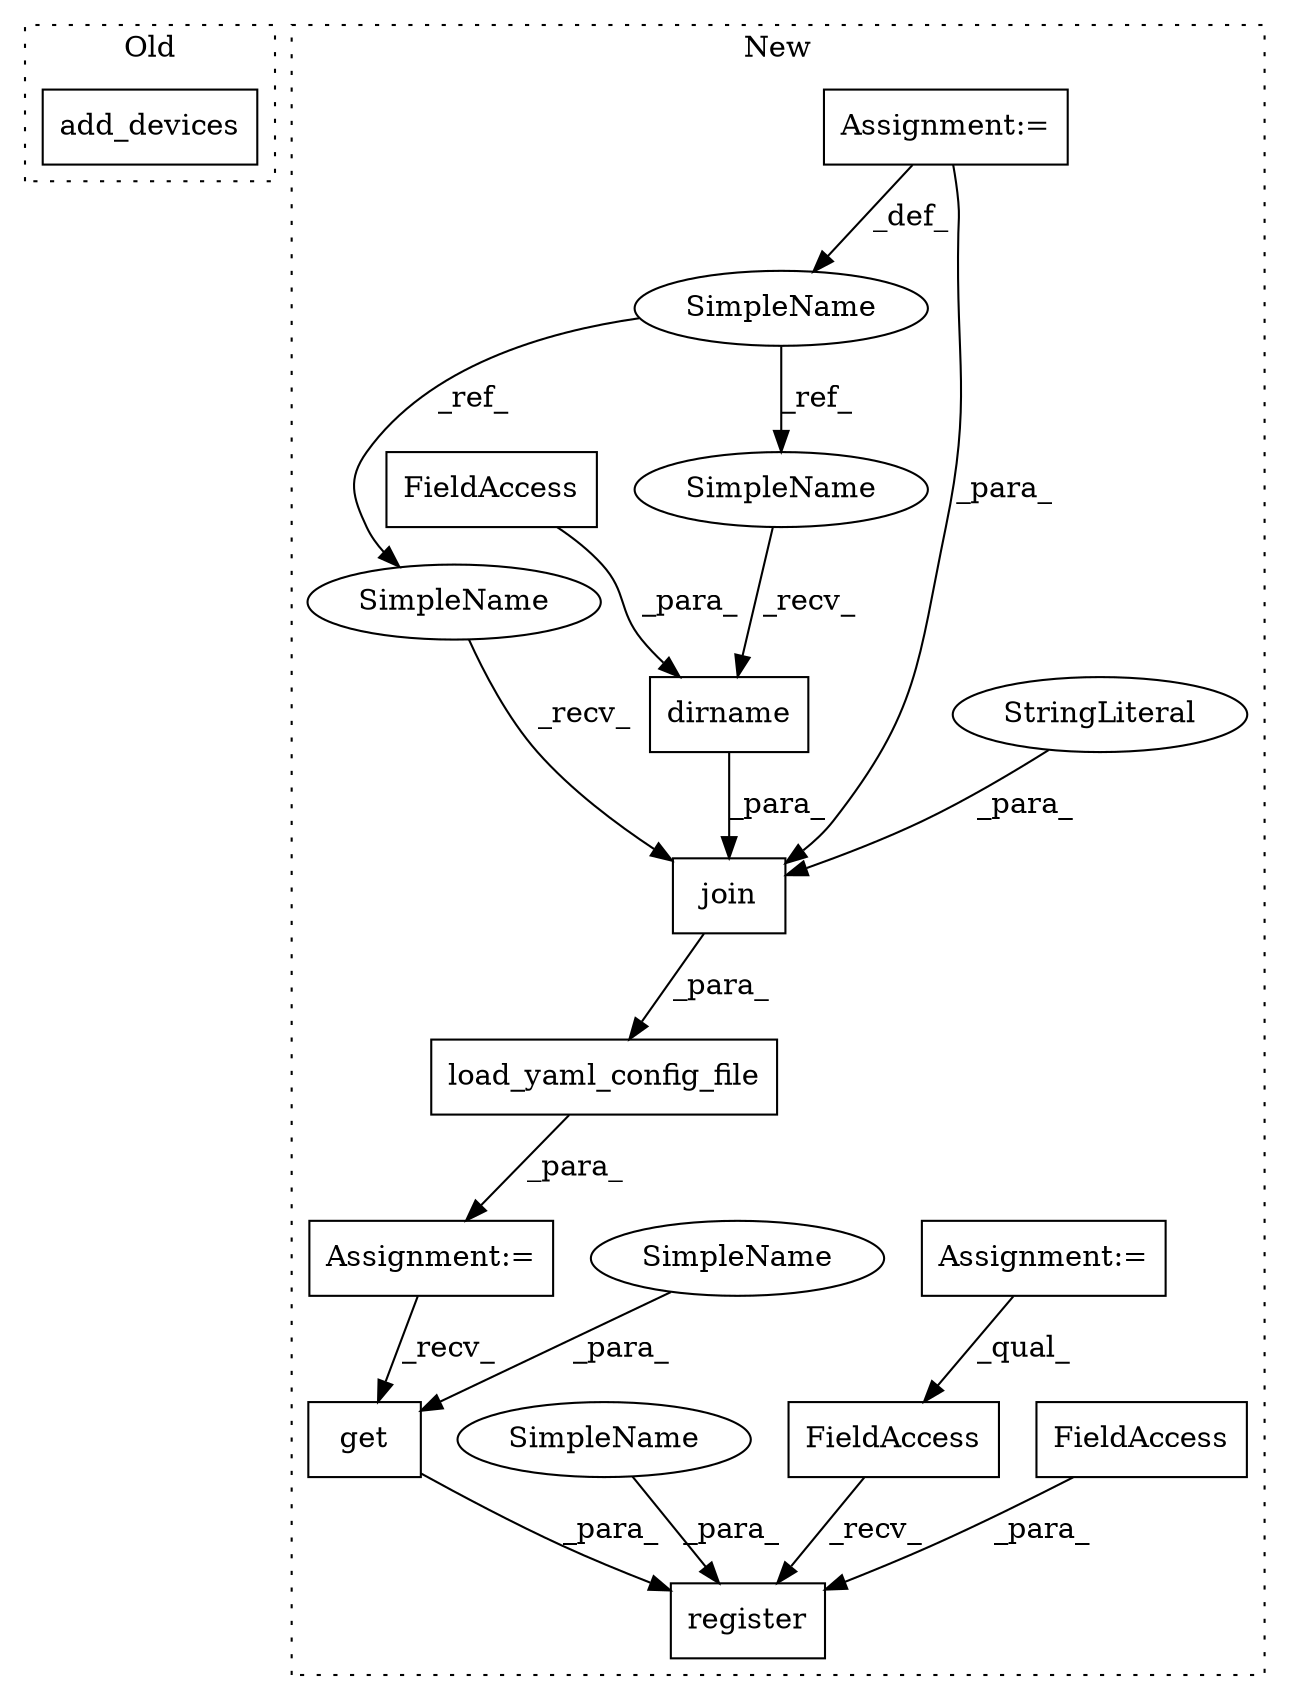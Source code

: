 digraph G {
subgraph cluster0 {
1 [label="add_devices" a="32" s="2459,2586" l="21,-3" shape="box"];
label = "Old";
style="dotted";
}
subgraph cluster1 {
2 [label="register" a="32" s="3813,3912" l="9,1" shape="box"];
3 [label="FieldAccess" a="22" s="3799" l="13" shape="box"];
4 [label="FieldAccess" a="22" s="3851" l="21" shape="box"];
5 [label="dirname" a="32" s="3758,3774" l="8,1" shape="box"];
6 [label="FieldAccess" a="22" s="3766" l="8" shape="box"];
7 [label="get" a="32" s="3886,3911" l="4,1" shape="box"];
8 [label="SimpleName" a="42" s="1902" l="4" shape="ellipse"];
9 [label="join" a="32" s="3748,3791" l="5,1" shape="box"];
10 [label="Assignment:=" a="7" s="1844" l="4" shape="box"];
11 [label="StringLiteral" a="45" s="3776" l="15" shape="ellipse"];
12 [label="Assignment:=" a="7" s="3720" l="1" shape="box"];
13 [label="Assignment:=" a="7" s="1902" l="4" shape="box"];
14 [label="load_yaml_config_file" a="32" s="3721,3792" l="22,1" shape="box"];
15 [label="SimpleName" a="42" s="3743" l="4" shape="ellipse"];
16 [label="SimpleName" a="42" s="3753" l="4" shape="ellipse"];
17 [label="SimpleName" a="42" s="3829" l="21" shape="ellipse"];
18 [label="SimpleName" a="42" s="3890" l="21" shape="ellipse"];
label = "New";
style="dotted";
}
3 -> 2 [label="_recv_"];
4 -> 2 [label="_para_"];
5 -> 9 [label="_para_"];
6 -> 5 [label="_para_"];
7 -> 2 [label="_para_"];
8 -> 16 [label="_ref_"];
8 -> 15 [label="_ref_"];
9 -> 14 [label="_para_"];
10 -> 3 [label="_qual_"];
11 -> 9 [label="_para_"];
12 -> 7 [label="_recv_"];
13 -> 8 [label="_def_"];
13 -> 9 [label="_para_"];
14 -> 12 [label="_para_"];
15 -> 9 [label="_recv_"];
16 -> 5 [label="_recv_"];
17 -> 2 [label="_para_"];
18 -> 7 [label="_para_"];
}
